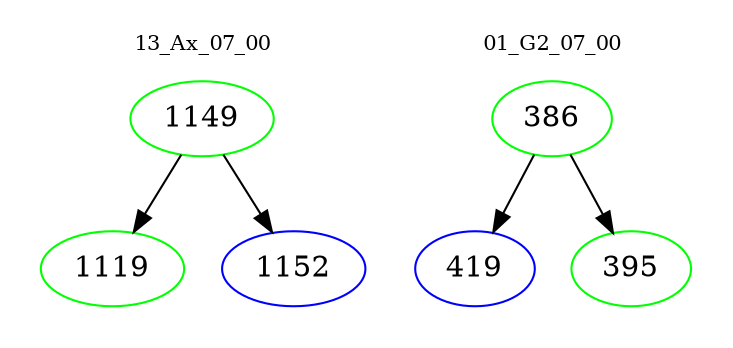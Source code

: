 digraph{
subgraph cluster_0 {
color = white
label = "13_Ax_07_00";
fontsize=10;
T0_1149 [label="1149", color="green"]
T0_1149 -> T0_1119 [color="black"]
T0_1119 [label="1119", color="green"]
T0_1149 -> T0_1152 [color="black"]
T0_1152 [label="1152", color="blue"]
}
subgraph cluster_1 {
color = white
label = "01_G2_07_00";
fontsize=10;
T1_386 [label="386", color="green"]
T1_386 -> T1_419 [color="black"]
T1_419 [label="419", color="blue"]
T1_386 -> T1_395 [color="black"]
T1_395 [label="395", color="green"]
}
}

